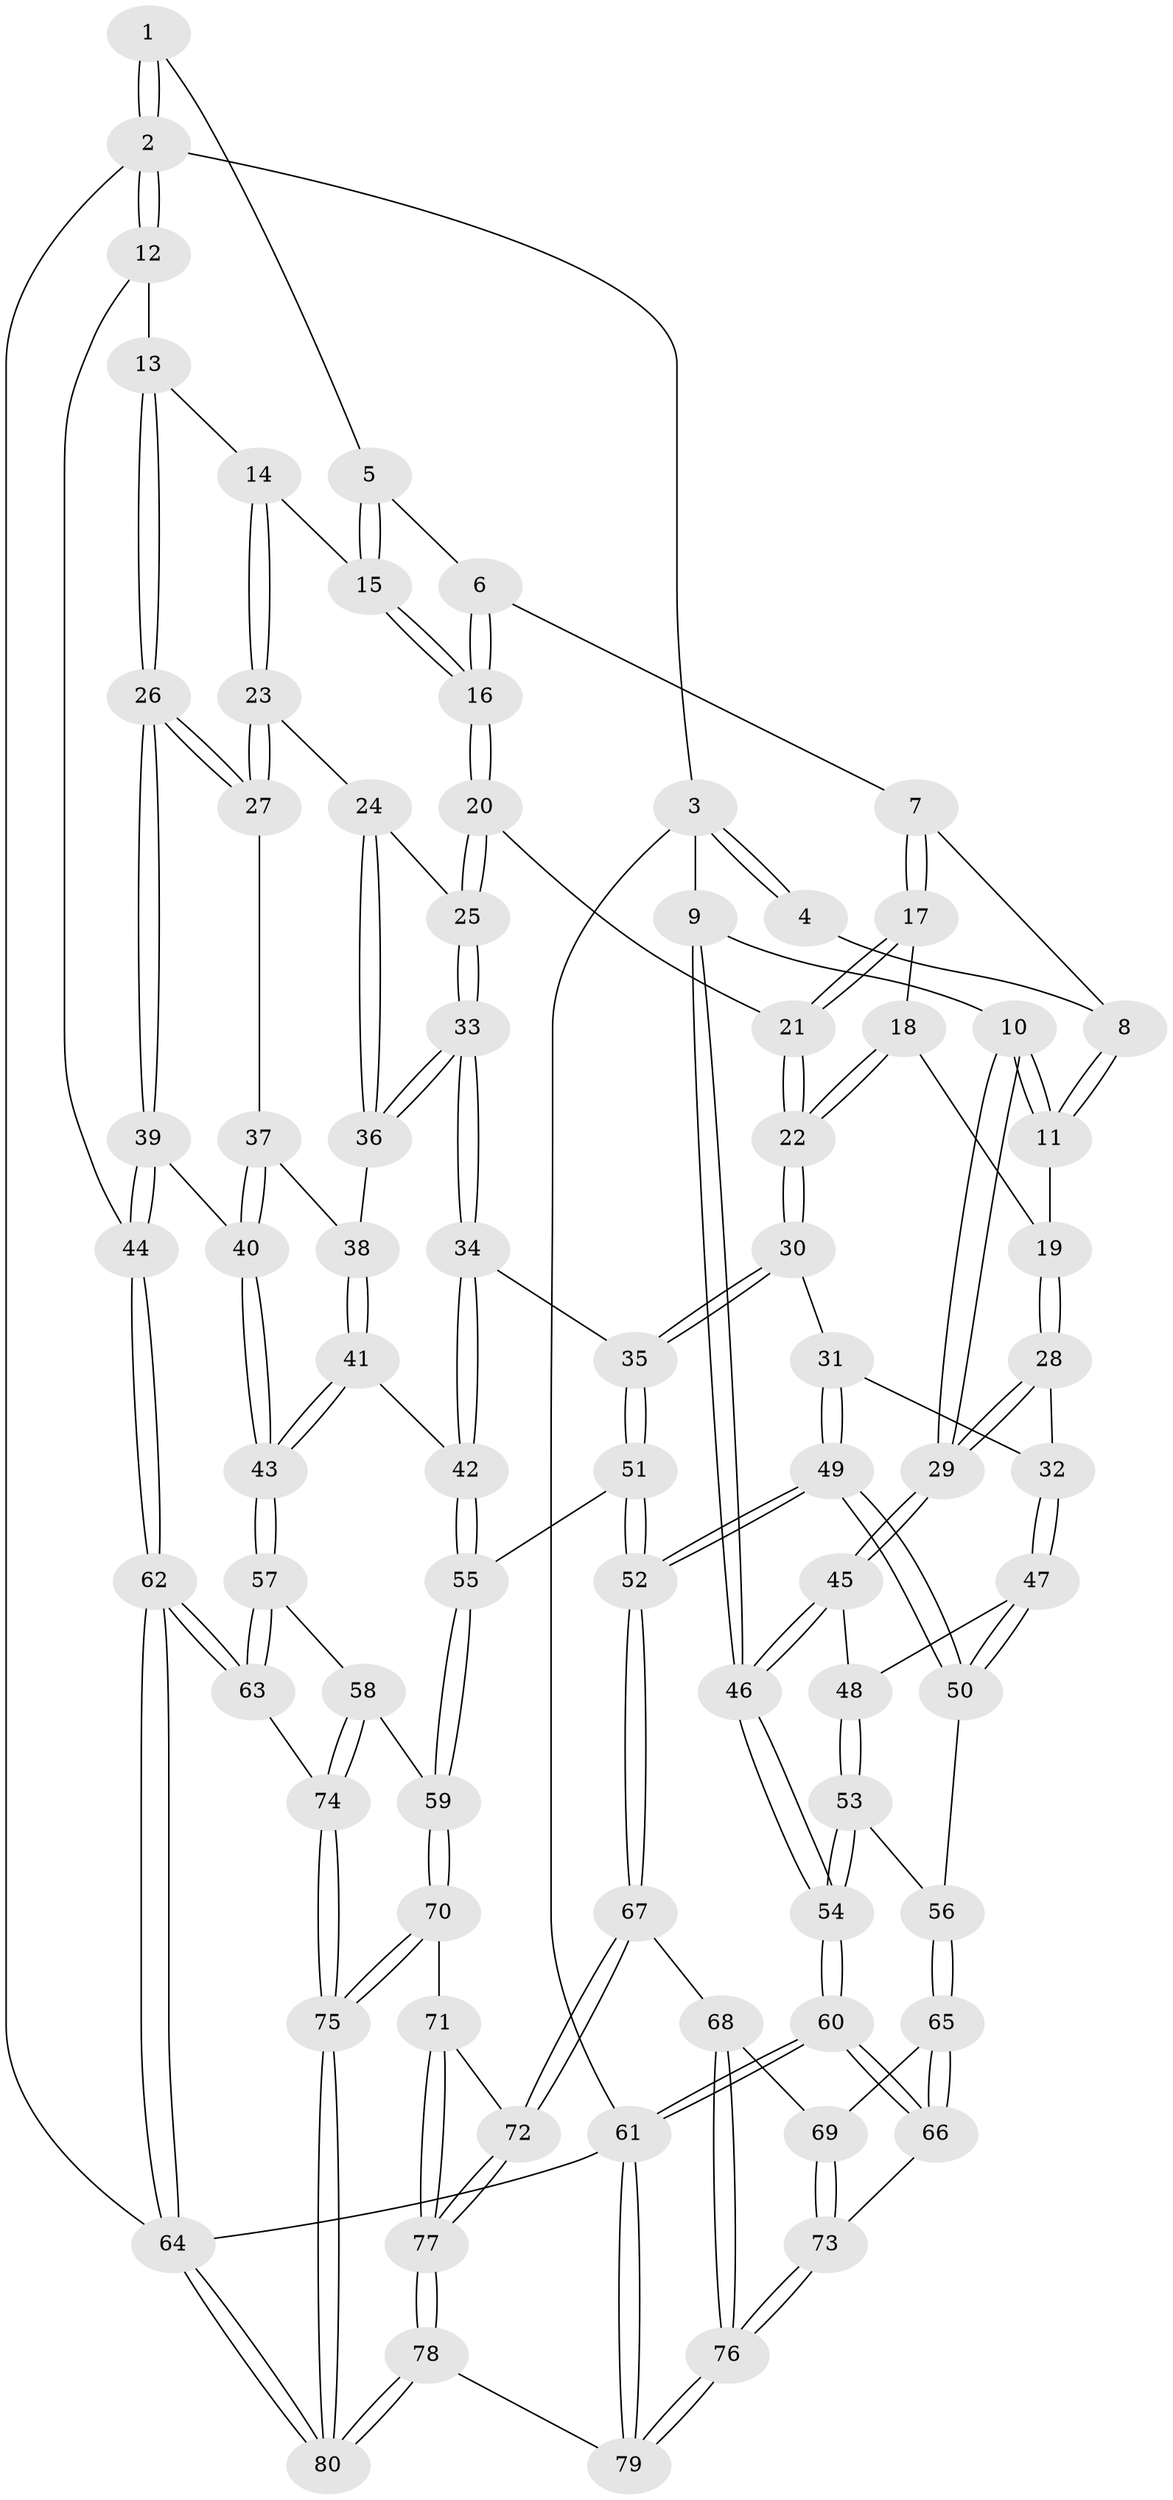 // coarse degree distribution, {3: 0.14583333333333334, 6: 0.10416666666666667, 4: 0.5208333333333334, 5: 0.22916666666666666}
// Generated by graph-tools (version 1.1) at 2025/24/03/03/25 07:24:35]
// undirected, 80 vertices, 197 edges
graph export_dot {
graph [start="1"]
  node [color=gray90,style=filled];
  1 [pos="+0.7625936702035506+0"];
  2 [pos="+1+0"];
  3 [pos="+0+0"];
  4 [pos="+0.37215822471735727+0"];
  5 [pos="+0.7582770186108333+0"];
  6 [pos="+0.5545791216782315+0.08225784004562685"];
  7 [pos="+0.5013279330041278+0.0836864257042465"];
  8 [pos="+0.3687457562760476+0"];
  9 [pos="+0+0.004827992220604561"];
  10 [pos="+0.0715745587865401+0.16669867040767958"];
  11 [pos="+0.29062286617609023+0.11722056706292175"];
  12 [pos="+1+0.06499374886002378"];
  13 [pos="+0.8896138210006286+0.13819180421433183"];
  14 [pos="+0.8537382414130871+0.13012759973419016"];
  15 [pos="+0.7903288529643531+0.03664618097794328"];
  16 [pos="+0.6246926181291388+0.1935721840735529"];
  17 [pos="+0.48107673105517007+0.1320409326961615"];
  18 [pos="+0.4291195083083941+0.17983105998460433"];
  19 [pos="+0.34993734282832367+0.18690361508192793"];
  20 [pos="+0.6193127892205375+0.21240924681340898"];
  21 [pos="+0.5864892765193432+0.22415002953682667"];
  22 [pos="+0.5265331726804432+0.26679030855849"];
  23 [pos="+0.8304419183991438+0.20094202611635062"];
  24 [pos="+0.7700362005385981+0.27865394066964966"];
  25 [pos="+0.639049710587726+0.23465157386393745"];
  26 [pos="+1+0.3825200698852232"];
  27 [pos="+0.9118839389072428+0.32363665329382374"];
  28 [pos="+0.3497515292950846+0.2029023044535776"];
  29 [pos="+0.1789795598092603+0.3722710708750654"];
  30 [pos="+0.4809152962280278+0.38490480818856376"];
  31 [pos="+0.46002609280630374+0.3862160586630715"];
  32 [pos="+0.4019741951982011+0.3794550597672544"];
  33 [pos="+0.6424875066644716+0.36989056034609075"];
  34 [pos="+0.6227053785955212+0.42335599427162496"];
  35 [pos="+0.5119695112913173+0.40555947992610136"];
  36 [pos="+0.7704588307601244+0.29082722448891657"];
  37 [pos="+0.8282498484715699+0.34633619301738117"];
  38 [pos="+0.7824609609911789+0.32380697893670807"];
  39 [pos="+1+0.4301321825549233"];
  40 [pos="+0.8864776540867692+0.47972395578365756"];
  41 [pos="+0.7278689577384264+0.47319440462335977"];
  42 [pos="+0.6289277721527193+0.429154258671507"];
  43 [pos="+0.7813669018004445+0.5389023478005515"];
  44 [pos="+1+0.44578612037450455"];
  45 [pos="+0.1807477542449687+0.3789864888811085"];
  46 [pos="+0+0.47293803746468305"];
  47 [pos="+0.29538170656405505+0.4365221379891257"];
  48 [pos="+0.18858774797704123+0.39046659926953375"];
  49 [pos="+0.4093284472993378+0.6654519960969623"];
  50 [pos="+0.3159206328066859+0.6171486122913995"];
  51 [pos="+0.5111453280932899+0.6529425480671257"];
  52 [pos="+0.4362504880103703+0.6850715007776725"];
  53 [pos="+0.0979764958345912+0.553427091155798"];
  54 [pos="+0+0.5631829605031464"];
  55 [pos="+0.5605782296853092+0.6511169285900374"];
  56 [pos="+0.19651554120449255+0.6643866651197854"];
  57 [pos="+0.7652731678048192+0.6387654953105066"];
  58 [pos="+0.7238272545380234+0.6827847751641821"];
  59 [pos="+0.7146134527546923+0.6890221019858672"];
  60 [pos="+0+0.7552674998201607"];
  61 [pos="+0+1"];
  62 [pos="+1+0.7330857544224972"];
  63 [pos="+1+0.7337750384476591"];
  64 [pos="+1+1"];
  65 [pos="+0.1940484582360139+0.6692992957022793"];
  66 [pos="+0+0.7712097432105702"];
  67 [pos="+0.4269795163389043+0.796209726317432"];
  68 [pos="+0.30540758795073575+0.8421681986484171"];
  69 [pos="+0.19780114569459312+0.7163726693734419"];
  70 [pos="+0.6890550378838023+0.8570716682013612"];
  71 [pos="+0.6661294416871322+0.8679700824682756"];
  72 [pos="+0.428578813109051+0.7988884161189684"];
  73 [pos="+0.14348628853434747+0.8725670797847717"];
  74 [pos="+0.8864976727625422+0.8285207790224041"];
  75 [pos="+0.8076622960964773+0.9583638989193979"];
  76 [pos="+0.19514781891423977+0.9633374664553469"];
  77 [pos="+0.4734872355537303+1"];
  78 [pos="+0.4586989865325291+1"];
  79 [pos="+0.1877406354723901+1"];
  80 [pos="+0.9782179964959161+1"];
  1 -- 2;
  1 -- 2;
  1 -- 5;
  2 -- 3;
  2 -- 12;
  2 -- 12;
  2 -- 64;
  3 -- 4;
  3 -- 4;
  3 -- 9;
  3 -- 61;
  4 -- 8;
  5 -- 6;
  5 -- 15;
  5 -- 15;
  6 -- 7;
  6 -- 16;
  6 -- 16;
  7 -- 8;
  7 -- 17;
  7 -- 17;
  8 -- 11;
  8 -- 11;
  9 -- 10;
  9 -- 46;
  9 -- 46;
  10 -- 11;
  10 -- 11;
  10 -- 29;
  10 -- 29;
  11 -- 19;
  12 -- 13;
  12 -- 44;
  13 -- 14;
  13 -- 26;
  13 -- 26;
  14 -- 15;
  14 -- 23;
  14 -- 23;
  15 -- 16;
  15 -- 16;
  16 -- 20;
  16 -- 20;
  17 -- 18;
  17 -- 21;
  17 -- 21;
  18 -- 19;
  18 -- 22;
  18 -- 22;
  19 -- 28;
  19 -- 28;
  20 -- 21;
  20 -- 25;
  20 -- 25;
  21 -- 22;
  21 -- 22;
  22 -- 30;
  22 -- 30;
  23 -- 24;
  23 -- 27;
  23 -- 27;
  24 -- 25;
  24 -- 36;
  24 -- 36;
  25 -- 33;
  25 -- 33;
  26 -- 27;
  26 -- 27;
  26 -- 39;
  26 -- 39;
  27 -- 37;
  28 -- 29;
  28 -- 29;
  28 -- 32;
  29 -- 45;
  29 -- 45;
  30 -- 31;
  30 -- 35;
  30 -- 35;
  31 -- 32;
  31 -- 49;
  31 -- 49;
  32 -- 47;
  32 -- 47;
  33 -- 34;
  33 -- 34;
  33 -- 36;
  33 -- 36;
  34 -- 35;
  34 -- 42;
  34 -- 42;
  35 -- 51;
  35 -- 51;
  36 -- 38;
  37 -- 38;
  37 -- 40;
  37 -- 40;
  38 -- 41;
  38 -- 41;
  39 -- 40;
  39 -- 44;
  39 -- 44;
  40 -- 43;
  40 -- 43;
  41 -- 42;
  41 -- 43;
  41 -- 43;
  42 -- 55;
  42 -- 55;
  43 -- 57;
  43 -- 57;
  44 -- 62;
  44 -- 62;
  45 -- 46;
  45 -- 46;
  45 -- 48;
  46 -- 54;
  46 -- 54;
  47 -- 48;
  47 -- 50;
  47 -- 50;
  48 -- 53;
  48 -- 53;
  49 -- 50;
  49 -- 50;
  49 -- 52;
  49 -- 52;
  50 -- 56;
  51 -- 52;
  51 -- 52;
  51 -- 55;
  52 -- 67;
  52 -- 67;
  53 -- 54;
  53 -- 54;
  53 -- 56;
  54 -- 60;
  54 -- 60;
  55 -- 59;
  55 -- 59;
  56 -- 65;
  56 -- 65;
  57 -- 58;
  57 -- 63;
  57 -- 63;
  58 -- 59;
  58 -- 74;
  58 -- 74;
  59 -- 70;
  59 -- 70;
  60 -- 61;
  60 -- 61;
  60 -- 66;
  60 -- 66;
  61 -- 79;
  61 -- 79;
  61 -- 64;
  62 -- 63;
  62 -- 63;
  62 -- 64;
  62 -- 64;
  63 -- 74;
  64 -- 80;
  64 -- 80;
  65 -- 66;
  65 -- 66;
  65 -- 69;
  66 -- 73;
  67 -- 68;
  67 -- 72;
  67 -- 72;
  68 -- 69;
  68 -- 76;
  68 -- 76;
  69 -- 73;
  69 -- 73;
  70 -- 71;
  70 -- 75;
  70 -- 75;
  71 -- 72;
  71 -- 77;
  71 -- 77;
  72 -- 77;
  72 -- 77;
  73 -- 76;
  73 -- 76;
  74 -- 75;
  74 -- 75;
  75 -- 80;
  75 -- 80;
  76 -- 79;
  76 -- 79;
  77 -- 78;
  77 -- 78;
  78 -- 79;
  78 -- 80;
  78 -- 80;
}
